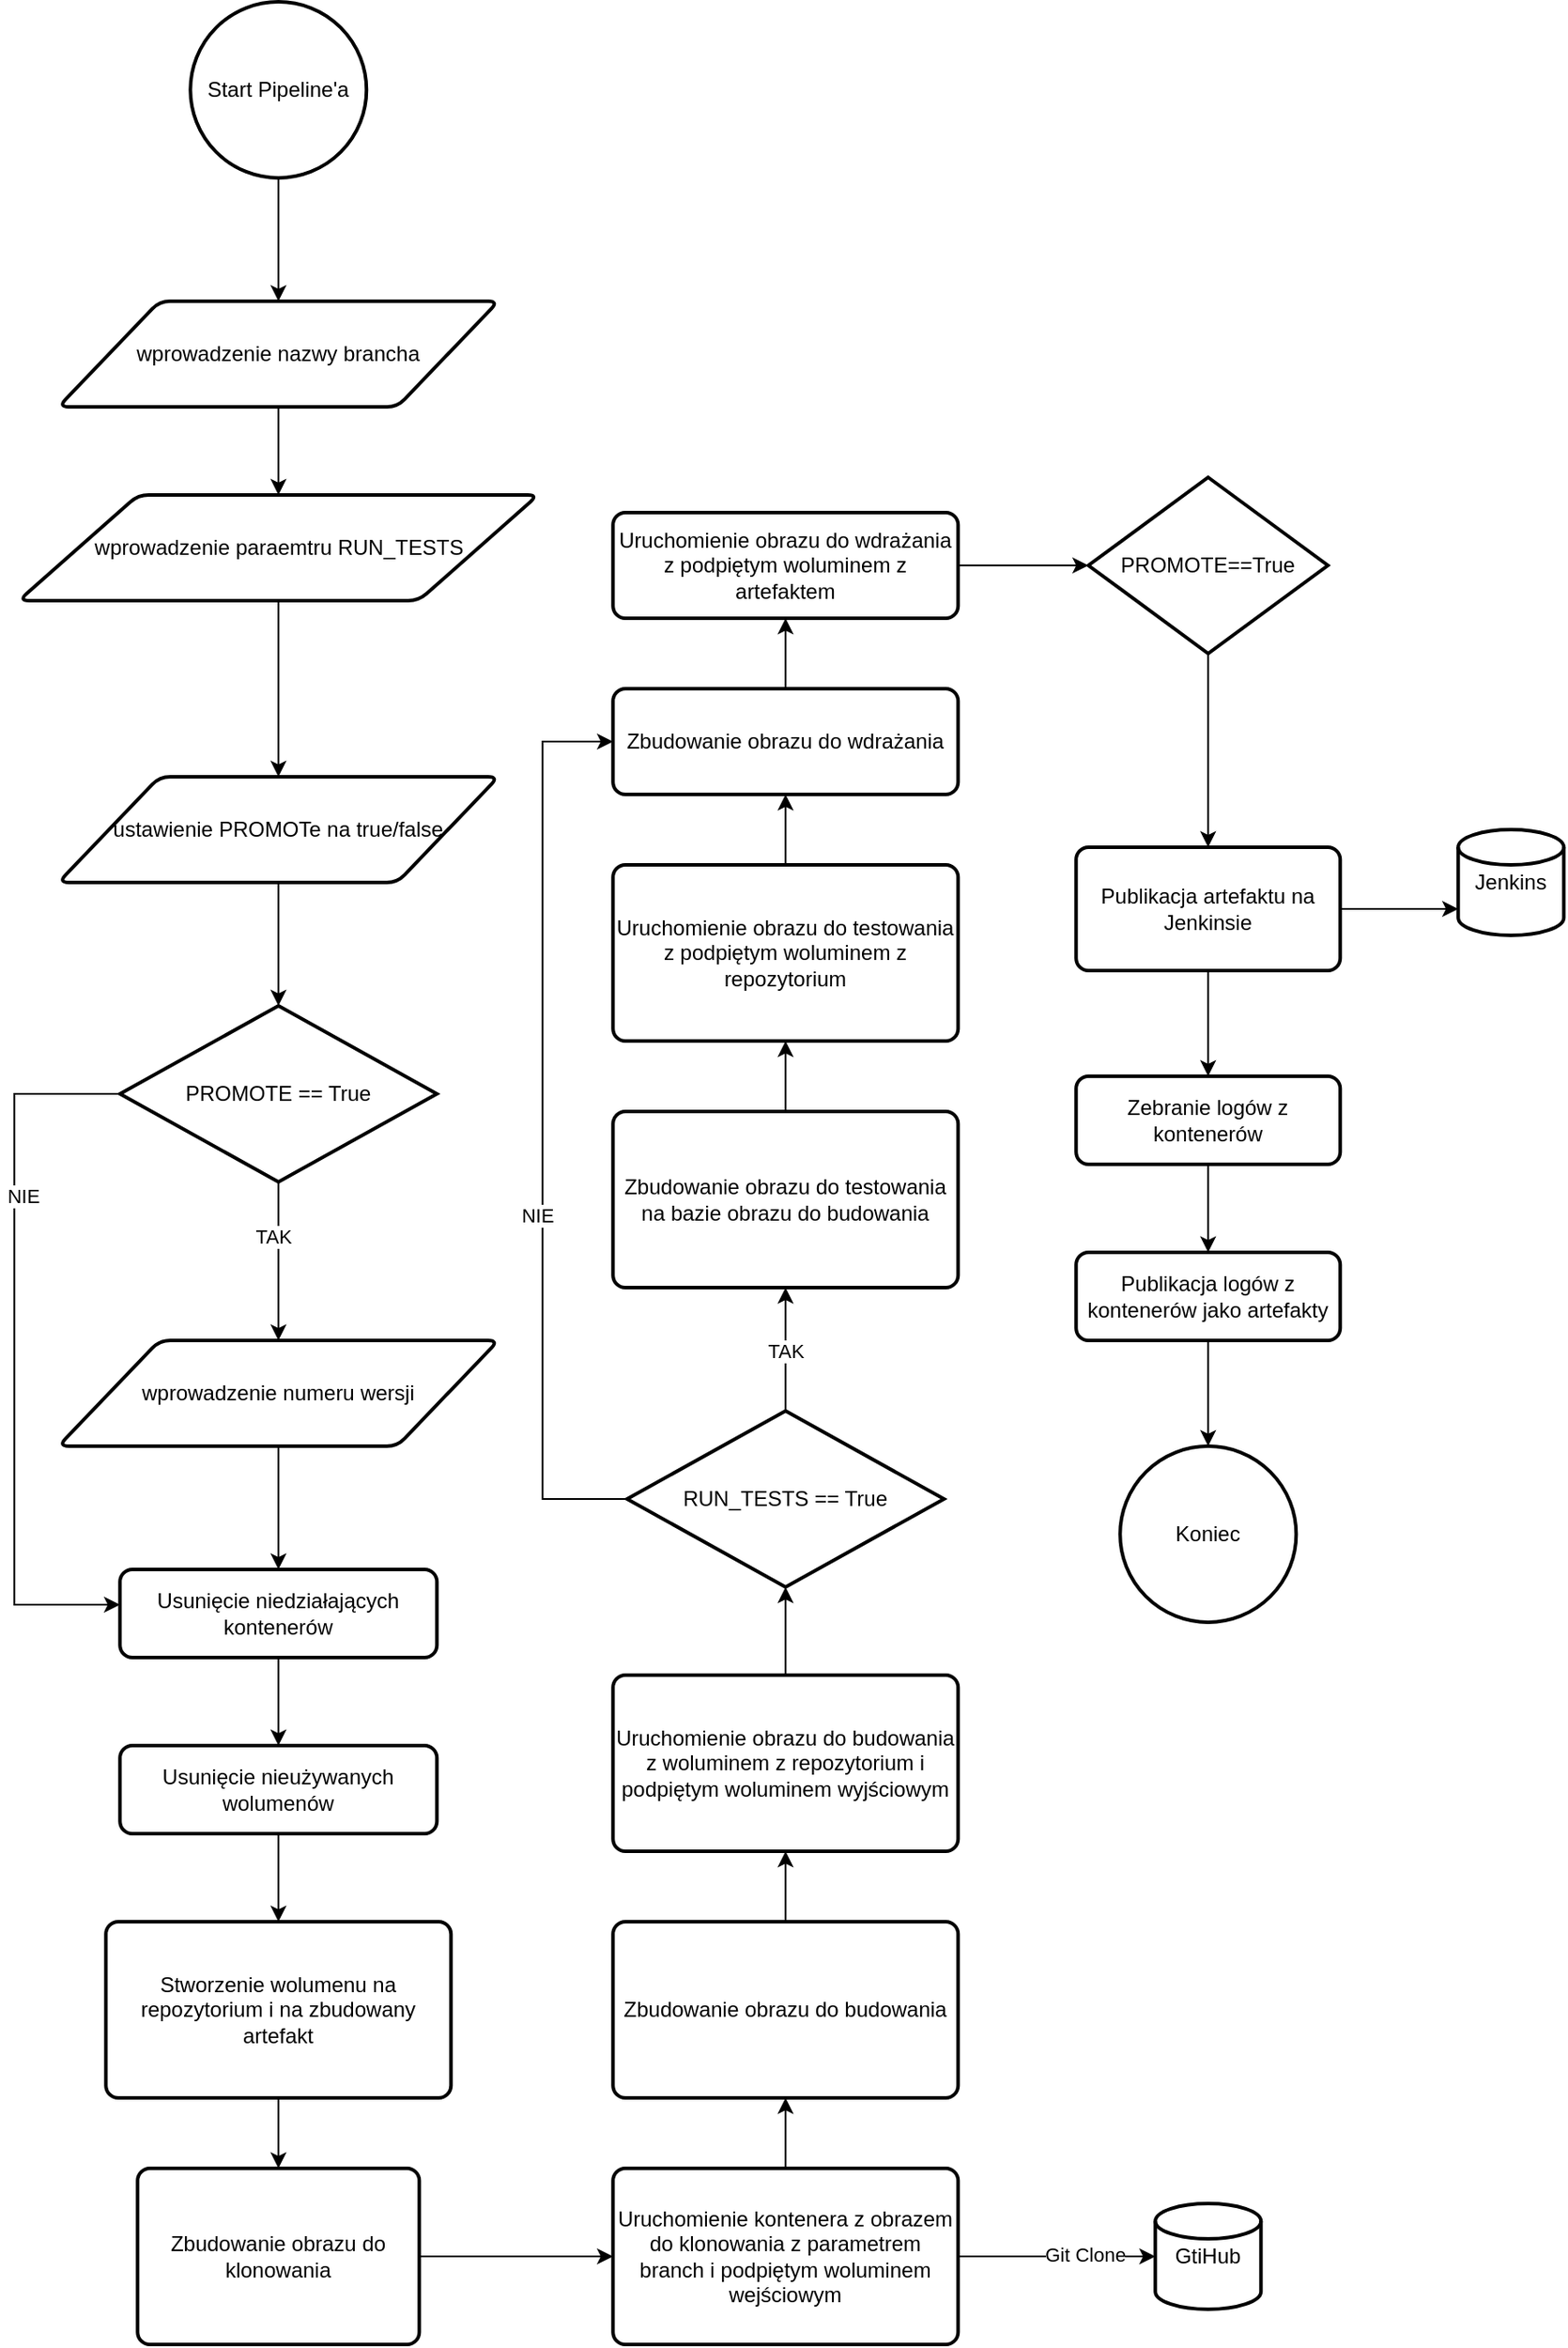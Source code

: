 <mxfile version="17.1.4" type="device"><diagram id="10E3ydtosOvN2JM9WF3p" name="Page-1"><mxGraphModel dx="2867" dy="3011" grid="1" gridSize="10" guides="1" tooltips="1" connect="1" arrows="1" fold="1" page="1" pageScale="1" pageWidth="827" pageHeight="1169" math="0" shadow="0"><root><mxCell id="0"/><mxCell id="1" parent="0"/><mxCell id="6FSaYvXX-yJVl3KZVBKz-14" style="edgeStyle=orthogonalEdgeStyle;rounded=0;orthogonalLoop=1;jettySize=auto;html=1;" edge="1" parent="1" source="6FSaYvXX-yJVl3KZVBKz-1" target="6FSaYvXX-yJVl3KZVBKz-12"><mxGeometry relative="1" as="geometry"/></mxCell><mxCell id="6FSaYvXX-yJVl3KZVBKz-15" value="TAK" style="edgeLabel;html=1;align=center;verticalAlign=middle;resizable=0;points=[];" vertex="1" connectable="0" parent="6FSaYvXX-yJVl3KZVBKz-14"><mxGeometry x="-0.311" y="-3" relative="1" as="geometry"><mxPoint as="offset"/></mxGeometry></mxCell><mxCell id="6FSaYvXX-yJVl3KZVBKz-17" style="edgeStyle=orthogonalEdgeStyle;rounded=0;orthogonalLoop=1;jettySize=auto;html=1;" edge="1" parent="1" source="6FSaYvXX-yJVl3KZVBKz-1" target="6FSaYvXX-yJVl3KZVBKz-50"><mxGeometry relative="1" as="geometry"><Array as="points"><mxPoint x="-9.86" y="610"/><mxPoint x="-9.86" y="900"/></Array></mxGeometry></mxCell><mxCell id="6FSaYvXX-yJVl3KZVBKz-18" value="NIE" style="edgeLabel;html=1;align=center;verticalAlign=middle;resizable=0;points=[];" vertex="1" connectable="0" parent="6FSaYvXX-yJVl3KZVBKz-17"><mxGeometry x="-0.305" y="5" relative="1" as="geometry"><mxPoint y="-25" as="offset"/></mxGeometry></mxCell><mxCell id="6FSaYvXX-yJVl3KZVBKz-1" value="PROMOTE == True" style="strokeWidth=2;html=1;shape=mxgraph.flowchart.decision;whiteSpace=wrap;" vertex="1" parent="1"><mxGeometry x="50.14" y="560" width="180" height="100" as="geometry"/></mxCell><mxCell id="6FSaYvXX-yJVl3KZVBKz-8" style="edgeStyle=orthogonalEdgeStyle;rounded=0;orthogonalLoop=1;jettySize=auto;html=1;" edge="1" parent="1" source="6FSaYvXX-yJVl3KZVBKz-2" target="6FSaYvXX-yJVl3KZVBKz-4"><mxGeometry relative="1" as="geometry"/></mxCell><mxCell id="6FSaYvXX-yJVl3KZVBKz-2" value="Start Pipeline'a" style="strokeWidth=2;html=1;shape=mxgraph.flowchart.start_2;whiteSpace=wrap;" vertex="1" parent="1"><mxGeometry x="90.14" y="-10" width="100" height="100" as="geometry"/></mxCell><mxCell id="6FSaYvXX-yJVl3KZVBKz-9" style="edgeStyle=orthogonalEdgeStyle;rounded=0;orthogonalLoop=1;jettySize=auto;html=1;" edge="1" parent="1" source="6FSaYvXX-yJVl3KZVBKz-4" target="6FSaYvXX-yJVl3KZVBKz-6"><mxGeometry relative="1" as="geometry"/></mxCell><mxCell id="6FSaYvXX-yJVl3KZVBKz-4" value="wprowadzenie nazwy brancha" style="shape=parallelogram;html=1;strokeWidth=2;perimeter=parallelogramPerimeter;whiteSpace=wrap;rounded=1;arcSize=12;size=0.23;" vertex="1" parent="1"><mxGeometry x="15.14" y="160" width="250" height="60" as="geometry"/></mxCell><mxCell id="6FSaYvXX-yJVl3KZVBKz-20" style="edgeStyle=orthogonalEdgeStyle;rounded=0;orthogonalLoop=1;jettySize=auto;html=1;entryX=0;entryY=0.5;entryDx=0;entryDy=0;" edge="1" parent="1" source="6FSaYvXX-yJVl3KZVBKz-5" target="6FSaYvXX-yJVl3KZVBKz-19"><mxGeometry relative="1" as="geometry"/></mxCell><mxCell id="6FSaYvXX-yJVl3KZVBKz-5" value="Zbudowanie obrazu do klonowania" style="rounded=1;whiteSpace=wrap;html=1;absoluteArcSize=1;arcSize=14;strokeWidth=2;" vertex="1" parent="1"><mxGeometry x="60.14" y="1220" width="160" height="100" as="geometry"/></mxCell><mxCell id="6FSaYvXX-yJVl3KZVBKz-11" style="edgeStyle=orthogonalEdgeStyle;rounded=0;orthogonalLoop=1;jettySize=auto;html=1;" edge="1" parent="1" source="6FSaYvXX-yJVl3KZVBKz-6" target="6FSaYvXX-yJVl3KZVBKz-7"><mxGeometry relative="1" as="geometry"/></mxCell><mxCell id="6FSaYvXX-yJVl3KZVBKz-6" value="wprowadzenie paraemtru RUN_TESTS" style="shape=parallelogram;html=1;strokeWidth=2;perimeter=parallelogramPerimeter;whiteSpace=wrap;rounded=1;arcSize=12;size=0.23;" vertex="1" parent="1"><mxGeometry x="-7.36" y="270" width="295" height="60" as="geometry"/></mxCell><mxCell id="6FSaYvXX-yJVl3KZVBKz-13" style="edgeStyle=orthogonalEdgeStyle;rounded=0;orthogonalLoop=1;jettySize=auto;html=1;entryX=0.5;entryY=0;entryDx=0;entryDy=0;entryPerimeter=0;" edge="1" parent="1" source="6FSaYvXX-yJVl3KZVBKz-7" target="6FSaYvXX-yJVl3KZVBKz-1"><mxGeometry relative="1" as="geometry"><mxPoint x="240.14" y="520" as="targetPoint"/></mxGeometry></mxCell><mxCell id="6FSaYvXX-yJVl3KZVBKz-7" value="ustawienie PROMOTe na true/false" style="shape=parallelogram;html=1;strokeWidth=2;perimeter=parallelogramPerimeter;whiteSpace=wrap;rounded=1;arcSize=12;size=0.23;" vertex="1" parent="1"><mxGeometry x="15.14" y="430" width="250" height="60" as="geometry"/></mxCell><mxCell id="6FSaYvXX-yJVl3KZVBKz-16" style="edgeStyle=orthogonalEdgeStyle;rounded=0;orthogonalLoop=1;jettySize=auto;html=1;" edge="1" parent="1" source="6FSaYvXX-yJVl3KZVBKz-12" target="6FSaYvXX-yJVl3KZVBKz-50"><mxGeometry relative="1" as="geometry"/></mxCell><mxCell id="6FSaYvXX-yJVl3KZVBKz-12" value="wprowadzenie numeru wersji" style="shape=parallelogram;html=1;strokeWidth=2;perimeter=parallelogramPerimeter;whiteSpace=wrap;rounded=1;arcSize=12;size=0.23;" vertex="1" parent="1"><mxGeometry x="15.14" y="750" width="250" height="60" as="geometry"/></mxCell><mxCell id="6FSaYvXX-yJVl3KZVBKz-24" style="edgeStyle=orthogonalEdgeStyle;rounded=0;orthogonalLoop=1;jettySize=auto;html=1;" edge="1" parent="1" source="6FSaYvXX-yJVl3KZVBKz-19" target="6FSaYvXX-yJVl3KZVBKz-23"><mxGeometry relative="1" as="geometry"/></mxCell><mxCell id="6FSaYvXX-yJVl3KZVBKz-58" style="edgeStyle=orthogonalEdgeStyle;rounded=0;orthogonalLoop=1;jettySize=auto;html=1;" edge="1" parent="1" source="6FSaYvXX-yJVl3KZVBKz-19" target="6FSaYvXX-yJVl3KZVBKz-57"><mxGeometry relative="1" as="geometry"/></mxCell><mxCell id="6FSaYvXX-yJVl3KZVBKz-59" value="Git Clone" style="edgeLabel;html=1;align=center;verticalAlign=middle;resizable=0;points=[];" vertex="1" connectable="0" parent="6FSaYvXX-yJVl3KZVBKz-58"><mxGeometry x="0.279" y="1" relative="1" as="geometry"><mxPoint as="offset"/></mxGeometry></mxCell><mxCell id="6FSaYvXX-yJVl3KZVBKz-19" value="Uruchomienie kontenera z obrazem do klonowania z parametrem branch i podpiętym woluminem wejściowym" style="rounded=1;whiteSpace=wrap;html=1;absoluteArcSize=1;arcSize=14;strokeWidth=2;" vertex="1" parent="1"><mxGeometry x="330.14" y="1220" width="196" height="100" as="geometry"/></mxCell><mxCell id="6FSaYvXX-yJVl3KZVBKz-22" style="edgeStyle=orthogonalEdgeStyle;rounded=0;orthogonalLoop=1;jettySize=auto;html=1;" edge="1" parent="1" source="6FSaYvXX-yJVl3KZVBKz-21" target="6FSaYvXX-yJVl3KZVBKz-5"><mxGeometry relative="1" as="geometry"/></mxCell><mxCell id="6FSaYvXX-yJVl3KZVBKz-21" value="Stworzenie wolumenu na repozytorium i na zbudowany artefakt" style="rounded=1;whiteSpace=wrap;html=1;absoluteArcSize=1;arcSize=14;strokeWidth=2;" vertex="1" parent="1"><mxGeometry x="42.14" y="1080" width="196" height="100" as="geometry"/></mxCell><mxCell id="6FSaYvXX-yJVl3KZVBKz-26" style="edgeStyle=orthogonalEdgeStyle;rounded=0;orthogonalLoop=1;jettySize=auto;html=1;" edge="1" parent="1" source="6FSaYvXX-yJVl3KZVBKz-23" target="6FSaYvXX-yJVl3KZVBKz-25"><mxGeometry relative="1" as="geometry"><mxPoint x="428.14" y="1040" as="targetPoint"/></mxGeometry></mxCell><mxCell id="6FSaYvXX-yJVl3KZVBKz-23" value="Zbudowanie obrazu do budowania" style="rounded=1;whiteSpace=wrap;html=1;absoluteArcSize=1;arcSize=14;strokeWidth=2;" vertex="1" parent="1"><mxGeometry x="330.14" y="1080" width="196" height="100" as="geometry"/></mxCell><mxCell id="6FSaYvXX-yJVl3KZVBKz-27" style="edgeStyle=orthogonalEdgeStyle;rounded=0;orthogonalLoop=1;jettySize=auto;html=1;" edge="1" parent="1" source="6FSaYvXX-yJVl3KZVBKz-25" target="6FSaYvXX-yJVl3KZVBKz-33"><mxGeometry relative="1" as="geometry"><mxPoint x="428.14" y="890" as="targetPoint"/></mxGeometry></mxCell><mxCell id="6FSaYvXX-yJVl3KZVBKz-25" value="Uruchomienie obrazu do budowania z woluminem z repozytorium i podpiętym woluminem wyjściowym" style="rounded=1;whiteSpace=wrap;html=1;absoluteArcSize=1;arcSize=14;strokeWidth=2;" vertex="1" parent="1"><mxGeometry x="330.14" y="940" width="196" height="100" as="geometry"/></mxCell><mxCell id="6FSaYvXX-yJVl3KZVBKz-31" style="edgeStyle=orthogonalEdgeStyle;rounded=0;orthogonalLoop=1;jettySize=auto;html=1;" edge="1" parent="1" source="6FSaYvXX-yJVl3KZVBKz-29" target="6FSaYvXX-yJVl3KZVBKz-30"><mxGeometry relative="1" as="geometry"/></mxCell><mxCell id="6FSaYvXX-yJVl3KZVBKz-29" value="Zbudowanie obrazu do testowania na bazie obrazu do budowania" style="rounded=1;whiteSpace=wrap;html=1;absoluteArcSize=1;arcSize=14;strokeWidth=2;" vertex="1" parent="1"><mxGeometry x="330.14" y="620" width="196" height="100" as="geometry"/></mxCell><mxCell id="6FSaYvXX-yJVl3KZVBKz-39" style="edgeStyle=orthogonalEdgeStyle;rounded=0;orthogonalLoop=1;jettySize=auto;html=1;" edge="1" parent="1" source="6FSaYvXX-yJVl3KZVBKz-30" target="6FSaYvXX-yJVl3KZVBKz-43"><mxGeometry relative="1" as="geometry"/></mxCell><mxCell id="6FSaYvXX-yJVl3KZVBKz-30" value="Uruchomienie obrazu do testowania z podpiętym woluminem z repozytorium" style="rounded=1;whiteSpace=wrap;html=1;absoluteArcSize=1;arcSize=14;strokeWidth=2;" vertex="1" parent="1"><mxGeometry x="330.14" y="480" width="196" height="100" as="geometry"/></mxCell><mxCell id="6FSaYvXX-yJVl3KZVBKz-34" style="edgeStyle=orthogonalEdgeStyle;rounded=0;orthogonalLoop=1;jettySize=auto;html=1;" edge="1" parent="1" source="6FSaYvXX-yJVl3KZVBKz-33" target="6FSaYvXX-yJVl3KZVBKz-29"><mxGeometry relative="1" as="geometry"><Array as="points"><mxPoint x="428.14" y="830"/></Array></mxGeometry></mxCell><mxCell id="6FSaYvXX-yJVl3KZVBKz-36" value="TAK" style="edgeLabel;html=1;align=center;verticalAlign=middle;resizable=0;points=[];" vertex="1" connectable="0" parent="6FSaYvXX-yJVl3KZVBKz-34"><mxGeometry x="0.366" y="1" relative="1" as="geometry"><mxPoint x="1" y="14" as="offset"/></mxGeometry></mxCell><mxCell id="6FSaYvXX-yJVl3KZVBKz-41" style="edgeStyle=orthogonalEdgeStyle;rounded=0;orthogonalLoop=1;jettySize=auto;html=1;exitX=0;exitY=0.5;exitDx=0;exitDy=0;exitPerimeter=0;entryX=0;entryY=0.5;entryDx=0;entryDy=0;" edge="1" parent="1" source="6FSaYvXX-yJVl3KZVBKz-33" target="6FSaYvXX-yJVl3KZVBKz-43"><mxGeometry relative="1" as="geometry"><Array as="points"><mxPoint x="290.14" y="840"/><mxPoint x="290.14" y="410"/></Array></mxGeometry></mxCell><mxCell id="6FSaYvXX-yJVl3KZVBKz-42" value="NIE" style="edgeLabel;html=1;align=center;verticalAlign=middle;resizable=0;points=[];" vertex="1" connectable="0" parent="6FSaYvXX-yJVl3KZVBKz-41"><mxGeometry x="-0.192" y="3" relative="1" as="geometry"><mxPoint as="offset"/></mxGeometry></mxCell><mxCell id="6FSaYvXX-yJVl3KZVBKz-33" value="RUN_TESTS == True" style="strokeWidth=2;html=1;shape=mxgraph.flowchart.decision;whiteSpace=wrap;" vertex="1" parent="1"><mxGeometry x="338.14" y="790" width="180" height="100" as="geometry"/></mxCell><mxCell id="6FSaYvXX-yJVl3KZVBKz-47" style="edgeStyle=orthogonalEdgeStyle;rounded=0;orthogonalLoop=1;jettySize=auto;html=1;" edge="1" parent="1" source="6FSaYvXX-yJVl3KZVBKz-37" target="6FSaYvXX-yJVl3KZVBKz-56"><mxGeometry relative="1" as="geometry"><mxPoint x="668.14" y="400" as="targetPoint"/></mxGeometry></mxCell><mxCell id="6FSaYvXX-yJVl3KZVBKz-37" value="PROMOTE==True" style="strokeWidth=2;html=1;shape=mxgraph.flowchart.decision;whiteSpace=wrap;" vertex="1" parent="1"><mxGeometry x="600.14" y="260" width="136" height="100" as="geometry"/></mxCell><mxCell id="6FSaYvXX-yJVl3KZVBKz-45" style="edgeStyle=orthogonalEdgeStyle;rounded=0;orthogonalLoop=1;jettySize=auto;html=1;" edge="1" parent="1" source="6FSaYvXX-yJVl3KZVBKz-43" target="6FSaYvXX-yJVl3KZVBKz-44"><mxGeometry relative="1" as="geometry"/></mxCell><mxCell id="6FSaYvXX-yJVl3KZVBKz-43" value="Zbudowanie obrazu do wdrażania" style="rounded=1;whiteSpace=wrap;html=1;absoluteArcSize=1;arcSize=14;strokeWidth=2;" vertex="1" parent="1"><mxGeometry x="330.14" y="380" width="196" height="60" as="geometry"/></mxCell><mxCell id="6FSaYvXX-yJVl3KZVBKz-46" style="edgeStyle=orthogonalEdgeStyle;rounded=0;orthogonalLoop=1;jettySize=auto;html=1;" edge="1" parent="1" source="6FSaYvXX-yJVl3KZVBKz-44" target="6FSaYvXX-yJVl3KZVBKz-37"><mxGeometry relative="1" as="geometry"/></mxCell><mxCell id="6FSaYvXX-yJVl3KZVBKz-44" value="Uruchomienie obrazu do wdrażania z podpiętym woluminem z artefaktem" style="rounded=1;whiteSpace=wrap;html=1;absoluteArcSize=1;arcSize=14;strokeWidth=2;" vertex="1" parent="1"><mxGeometry x="330.14" y="280" width="196" height="60" as="geometry"/></mxCell><mxCell id="6FSaYvXX-yJVl3KZVBKz-48" value="Koniec" style="strokeWidth=2;html=1;shape=mxgraph.flowchart.start_2;whiteSpace=wrap;" vertex="1" parent="1"><mxGeometry x="618.14" y="810" width="100" height="100" as="geometry"/></mxCell><mxCell id="6FSaYvXX-yJVl3KZVBKz-53" style="edgeStyle=orthogonalEdgeStyle;rounded=0;orthogonalLoop=1;jettySize=auto;html=1;" edge="1" parent="1" source="6FSaYvXX-yJVl3KZVBKz-50" target="6FSaYvXX-yJVl3KZVBKz-52"><mxGeometry relative="1" as="geometry"/></mxCell><mxCell id="6FSaYvXX-yJVl3KZVBKz-50" value="Usunięcie niedziałających kontenerów" style="rounded=1;whiteSpace=wrap;html=1;absoluteArcSize=1;arcSize=14;strokeWidth=2;" vertex="1" parent="1"><mxGeometry x="50.14" y="880" width="180" height="50" as="geometry"/></mxCell><mxCell id="6FSaYvXX-yJVl3KZVBKz-54" style="edgeStyle=orthogonalEdgeStyle;rounded=0;orthogonalLoop=1;jettySize=auto;html=1;" edge="1" parent="1" source="6FSaYvXX-yJVl3KZVBKz-52" target="6FSaYvXX-yJVl3KZVBKz-21"><mxGeometry relative="1" as="geometry"/></mxCell><mxCell id="6FSaYvXX-yJVl3KZVBKz-52" value="Usunięcie nieużywanych wolumenów" style="rounded=1;whiteSpace=wrap;html=1;absoluteArcSize=1;arcSize=14;strokeWidth=2;" vertex="1" parent="1"><mxGeometry x="50.14" y="980" width="180" height="50" as="geometry"/></mxCell><mxCell id="6FSaYvXX-yJVl3KZVBKz-55" value="Jenkins" style="strokeWidth=2;html=1;shape=mxgraph.flowchart.database;whiteSpace=wrap;" vertex="1" parent="1"><mxGeometry x="810.14" y="460" width="60" height="60" as="geometry"/></mxCell><mxCell id="6FSaYvXX-yJVl3KZVBKz-60" style="edgeStyle=orthogonalEdgeStyle;rounded=0;orthogonalLoop=1;jettySize=auto;html=1;" edge="1" parent="1" source="6FSaYvXX-yJVl3KZVBKz-56" target="6FSaYvXX-yJVl3KZVBKz-55"><mxGeometry relative="1" as="geometry"><Array as="points"><mxPoint x="740.14" y="490"/><mxPoint x="740.14" y="490"/></Array></mxGeometry></mxCell><mxCell id="6FSaYvXX-yJVl3KZVBKz-62" style="edgeStyle=orthogonalEdgeStyle;rounded=0;orthogonalLoop=1;jettySize=auto;html=1;" edge="1" parent="1" source="6FSaYvXX-yJVl3KZVBKz-56" target="6FSaYvXX-yJVl3KZVBKz-61"><mxGeometry relative="1" as="geometry"/></mxCell><mxCell id="6FSaYvXX-yJVl3KZVBKz-56" value="Publikacja artefaktu na Jenkinsie" style="rounded=1;whiteSpace=wrap;html=1;absoluteArcSize=1;arcSize=14;strokeWidth=2;" vertex="1" parent="1"><mxGeometry x="593.14" y="470" width="150" height="70" as="geometry"/></mxCell><mxCell id="6FSaYvXX-yJVl3KZVBKz-57" value="GtiHub" style="strokeWidth=2;html=1;shape=mxgraph.flowchart.database;whiteSpace=wrap;" vertex="1" parent="1"><mxGeometry x="638.14" y="1240" width="60" height="60" as="geometry"/></mxCell><mxCell id="6FSaYvXX-yJVl3KZVBKz-65" style="edgeStyle=orthogonalEdgeStyle;rounded=0;orthogonalLoop=1;jettySize=auto;html=1;" edge="1" parent="1" source="6FSaYvXX-yJVl3KZVBKz-61" target="6FSaYvXX-yJVl3KZVBKz-63"><mxGeometry relative="1" as="geometry"/></mxCell><mxCell id="6FSaYvXX-yJVl3KZVBKz-61" value="Zebranie logów z kontenerów" style="rounded=1;whiteSpace=wrap;html=1;absoluteArcSize=1;arcSize=14;strokeWidth=2;" vertex="1" parent="1"><mxGeometry x="593.14" y="600" width="150" height="50" as="geometry"/></mxCell><mxCell id="6FSaYvXX-yJVl3KZVBKz-69" style="edgeStyle=orthogonalEdgeStyle;rounded=0;orthogonalLoop=1;jettySize=auto;html=1;" edge="1" parent="1" source="6FSaYvXX-yJVl3KZVBKz-63" target="6FSaYvXX-yJVl3KZVBKz-48"><mxGeometry relative="1" as="geometry"/></mxCell><mxCell id="6FSaYvXX-yJVl3KZVBKz-63" value="Publikacja logów z kontenerów jako artefakty" style="rounded=1;whiteSpace=wrap;html=1;absoluteArcSize=1;arcSize=14;strokeWidth=2;" vertex="1" parent="1"><mxGeometry x="593.14" y="700" width="150" height="50" as="geometry"/></mxCell></root></mxGraphModel></diagram></mxfile>